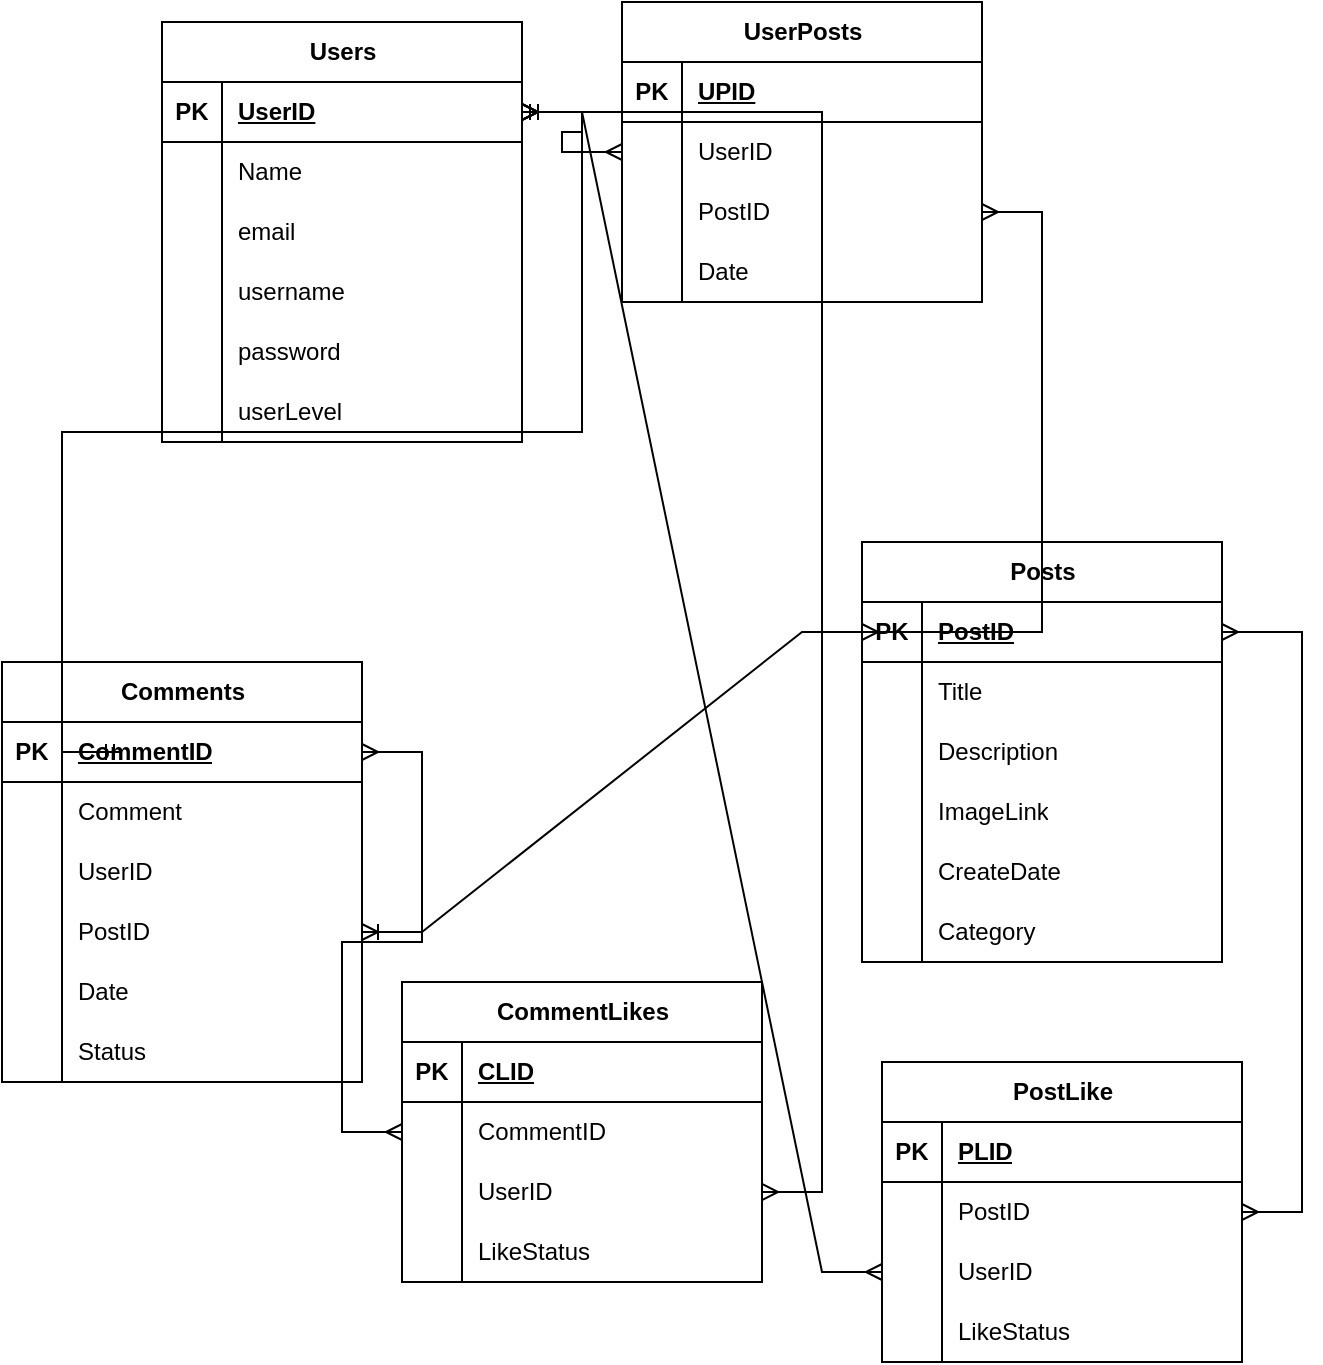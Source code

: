 <mxfile version="24.4.13" type="github">
  <diagram name="Page-1" id="aO5hrG3WIOAMA4baFhho">
    <mxGraphModel dx="701" dy="737" grid="1" gridSize="10" guides="1" tooltips="1" connect="1" arrows="1" fold="1" page="1" pageScale="1" pageWidth="850" pageHeight="1100" math="0" shadow="0">
      <root>
        <mxCell id="0" />
        <mxCell id="1" parent="0" />
        <mxCell id="h1Hy9DUXAhN5up9n3Ebv-82" value="Users" style="shape=table;startSize=30;container=1;collapsible=1;childLayout=tableLayout;fixedRows=1;rowLines=0;fontStyle=1;align=center;resizeLast=1;html=1;" vertex="1" parent="1">
          <mxGeometry x="90" y="20" width="180" height="210" as="geometry" />
        </mxCell>
        <mxCell id="h1Hy9DUXAhN5up9n3Ebv-83" value="" style="shape=tableRow;horizontal=0;startSize=0;swimlaneHead=0;swimlaneBody=0;fillColor=none;collapsible=0;dropTarget=0;points=[[0,0.5],[1,0.5]];portConstraint=eastwest;top=0;left=0;right=0;bottom=1;" vertex="1" parent="h1Hy9DUXAhN5up9n3Ebv-82">
          <mxGeometry y="30" width="180" height="30" as="geometry" />
        </mxCell>
        <mxCell id="h1Hy9DUXAhN5up9n3Ebv-84" value="PK" style="shape=partialRectangle;connectable=0;fillColor=none;top=0;left=0;bottom=0;right=0;fontStyle=1;overflow=hidden;whiteSpace=wrap;html=1;" vertex="1" parent="h1Hy9DUXAhN5up9n3Ebv-83">
          <mxGeometry width="30" height="30" as="geometry">
            <mxRectangle width="30" height="30" as="alternateBounds" />
          </mxGeometry>
        </mxCell>
        <mxCell id="h1Hy9DUXAhN5up9n3Ebv-85" value="UserID" style="shape=partialRectangle;connectable=0;fillColor=none;top=0;left=0;bottom=0;right=0;align=left;spacingLeft=6;fontStyle=5;overflow=hidden;whiteSpace=wrap;html=1;" vertex="1" parent="h1Hy9DUXAhN5up9n3Ebv-83">
          <mxGeometry x="30" width="150" height="30" as="geometry">
            <mxRectangle width="150" height="30" as="alternateBounds" />
          </mxGeometry>
        </mxCell>
        <mxCell id="h1Hy9DUXAhN5up9n3Ebv-86" value="" style="shape=tableRow;horizontal=0;startSize=0;swimlaneHead=0;swimlaneBody=0;fillColor=none;collapsible=0;dropTarget=0;points=[[0,0.5],[1,0.5]];portConstraint=eastwest;top=0;left=0;right=0;bottom=0;" vertex="1" parent="h1Hy9DUXAhN5up9n3Ebv-82">
          <mxGeometry y="60" width="180" height="30" as="geometry" />
        </mxCell>
        <mxCell id="h1Hy9DUXAhN5up9n3Ebv-87" value="" style="shape=partialRectangle;connectable=0;fillColor=none;top=0;left=0;bottom=0;right=0;editable=1;overflow=hidden;whiteSpace=wrap;html=1;" vertex="1" parent="h1Hy9DUXAhN5up9n3Ebv-86">
          <mxGeometry width="30" height="30" as="geometry">
            <mxRectangle width="30" height="30" as="alternateBounds" />
          </mxGeometry>
        </mxCell>
        <mxCell id="h1Hy9DUXAhN5up9n3Ebv-88" value="Name" style="shape=partialRectangle;connectable=0;fillColor=none;top=0;left=0;bottom=0;right=0;align=left;spacingLeft=6;overflow=hidden;whiteSpace=wrap;html=1;" vertex="1" parent="h1Hy9DUXAhN5up9n3Ebv-86">
          <mxGeometry x="30" width="150" height="30" as="geometry">
            <mxRectangle width="150" height="30" as="alternateBounds" />
          </mxGeometry>
        </mxCell>
        <mxCell id="h1Hy9DUXAhN5up9n3Ebv-89" value="" style="shape=tableRow;horizontal=0;startSize=0;swimlaneHead=0;swimlaneBody=0;fillColor=none;collapsible=0;dropTarget=0;points=[[0,0.5],[1,0.5]];portConstraint=eastwest;top=0;left=0;right=0;bottom=0;" vertex="1" parent="h1Hy9DUXAhN5up9n3Ebv-82">
          <mxGeometry y="90" width="180" height="30" as="geometry" />
        </mxCell>
        <mxCell id="h1Hy9DUXAhN5up9n3Ebv-90" value="" style="shape=partialRectangle;connectable=0;fillColor=none;top=0;left=0;bottom=0;right=0;editable=1;overflow=hidden;whiteSpace=wrap;html=1;" vertex="1" parent="h1Hy9DUXAhN5up9n3Ebv-89">
          <mxGeometry width="30" height="30" as="geometry">
            <mxRectangle width="30" height="30" as="alternateBounds" />
          </mxGeometry>
        </mxCell>
        <mxCell id="h1Hy9DUXAhN5up9n3Ebv-91" value="email" style="shape=partialRectangle;connectable=0;fillColor=none;top=0;left=0;bottom=0;right=0;align=left;spacingLeft=6;overflow=hidden;whiteSpace=wrap;html=1;" vertex="1" parent="h1Hy9DUXAhN5up9n3Ebv-89">
          <mxGeometry x="30" width="150" height="30" as="geometry">
            <mxRectangle width="150" height="30" as="alternateBounds" />
          </mxGeometry>
        </mxCell>
        <mxCell id="h1Hy9DUXAhN5up9n3Ebv-92" value="" style="shape=tableRow;horizontal=0;startSize=0;swimlaneHead=0;swimlaneBody=0;fillColor=none;collapsible=0;dropTarget=0;points=[[0,0.5],[1,0.5]];portConstraint=eastwest;top=0;left=0;right=0;bottom=0;" vertex="1" parent="h1Hy9DUXAhN5up9n3Ebv-82">
          <mxGeometry y="120" width="180" height="30" as="geometry" />
        </mxCell>
        <mxCell id="h1Hy9DUXAhN5up9n3Ebv-93" value="" style="shape=partialRectangle;connectable=0;fillColor=none;top=0;left=0;bottom=0;right=0;editable=1;overflow=hidden;whiteSpace=wrap;html=1;" vertex="1" parent="h1Hy9DUXAhN5up9n3Ebv-92">
          <mxGeometry width="30" height="30" as="geometry">
            <mxRectangle width="30" height="30" as="alternateBounds" />
          </mxGeometry>
        </mxCell>
        <mxCell id="h1Hy9DUXAhN5up9n3Ebv-94" value="username" style="shape=partialRectangle;connectable=0;fillColor=none;top=0;left=0;bottom=0;right=0;align=left;spacingLeft=6;overflow=hidden;whiteSpace=wrap;html=1;" vertex="1" parent="h1Hy9DUXAhN5up9n3Ebv-92">
          <mxGeometry x="30" width="150" height="30" as="geometry">
            <mxRectangle width="150" height="30" as="alternateBounds" />
          </mxGeometry>
        </mxCell>
        <mxCell id="h1Hy9DUXAhN5up9n3Ebv-121" value="" style="shape=tableRow;horizontal=0;startSize=0;swimlaneHead=0;swimlaneBody=0;fillColor=none;collapsible=0;dropTarget=0;points=[[0,0.5],[1,0.5]];portConstraint=eastwest;top=0;left=0;right=0;bottom=0;" vertex="1" parent="h1Hy9DUXAhN5up9n3Ebv-82">
          <mxGeometry y="150" width="180" height="30" as="geometry" />
        </mxCell>
        <mxCell id="h1Hy9DUXAhN5up9n3Ebv-122" value="" style="shape=partialRectangle;connectable=0;fillColor=none;top=0;left=0;bottom=0;right=0;editable=1;overflow=hidden;whiteSpace=wrap;html=1;" vertex="1" parent="h1Hy9DUXAhN5up9n3Ebv-121">
          <mxGeometry width="30" height="30" as="geometry">
            <mxRectangle width="30" height="30" as="alternateBounds" />
          </mxGeometry>
        </mxCell>
        <mxCell id="h1Hy9DUXAhN5up9n3Ebv-123" value="password" style="shape=partialRectangle;connectable=0;fillColor=none;top=0;left=0;bottom=0;right=0;align=left;spacingLeft=6;overflow=hidden;whiteSpace=wrap;html=1;" vertex="1" parent="h1Hy9DUXAhN5up9n3Ebv-121">
          <mxGeometry x="30" width="150" height="30" as="geometry">
            <mxRectangle width="150" height="30" as="alternateBounds" />
          </mxGeometry>
        </mxCell>
        <mxCell id="h1Hy9DUXAhN5up9n3Ebv-124" value="" style="shape=tableRow;horizontal=0;startSize=0;swimlaneHead=0;swimlaneBody=0;fillColor=none;collapsible=0;dropTarget=0;points=[[0,0.5],[1,0.5]];portConstraint=eastwest;top=0;left=0;right=0;bottom=0;" vertex="1" parent="h1Hy9DUXAhN5up9n3Ebv-82">
          <mxGeometry y="180" width="180" height="30" as="geometry" />
        </mxCell>
        <mxCell id="h1Hy9DUXAhN5up9n3Ebv-125" value="" style="shape=partialRectangle;connectable=0;fillColor=none;top=0;left=0;bottom=0;right=0;editable=1;overflow=hidden;whiteSpace=wrap;html=1;" vertex="1" parent="h1Hy9DUXAhN5up9n3Ebv-124">
          <mxGeometry width="30" height="30" as="geometry">
            <mxRectangle width="30" height="30" as="alternateBounds" />
          </mxGeometry>
        </mxCell>
        <mxCell id="h1Hy9DUXAhN5up9n3Ebv-126" value="userLevel" style="shape=partialRectangle;connectable=0;fillColor=none;top=0;left=0;bottom=0;right=0;align=left;spacingLeft=6;overflow=hidden;whiteSpace=wrap;html=1;" vertex="1" parent="h1Hy9DUXAhN5up9n3Ebv-124">
          <mxGeometry x="30" width="150" height="30" as="geometry">
            <mxRectangle width="150" height="30" as="alternateBounds" />
          </mxGeometry>
        </mxCell>
        <mxCell id="h1Hy9DUXAhN5up9n3Ebv-95" value="Posts" style="shape=table;startSize=30;container=1;collapsible=1;childLayout=tableLayout;fixedRows=1;rowLines=0;fontStyle=1;align=center;resizeLast=1;html=1;" vertex="1" parent="1">
          <mxGeometry x="440" y="280" width="180" height="210" as="geometry" />
        </mxCell>
        <mxCell id="h1Hy9DUXAhN5up9n3Ebv-96" value="" style="shape=tableRow;horizontal=0;startSize=0;swimlaneHead=0;swimlaneBody=0;fillColor=none;collapsible=0;dropTarget=0;points=[[0,0.5],[1,0.5]];portConstraint=eastwest;top=0;left=0;right=0;bottom=1;" vertex="1" parent="h1Hy9DUXAhN5up9n3Ebv-95">
          <mxGeometry y="30" width="180" height="30" as="geometry" />
        </mxCell>
        <mxCell id="h1Hy9DUXAhN5up9n3Ebv-97" value="PK" style="shape=partialRectangle;connectable=0;fillColor=none;top=0;left=0;bottom=0;right=0;fontStyle=1;overflow=hidden;whiteSpace=wrap;html=1;" vertex="1" parent="h1Hy9DUXAhN5up9n3Ebv-96">
          <mxGeometry width="30" height="30" as="geometry">
            <mxRectangle width="30" height="30" as="alternateBounds" />
          </mxGeometry>
        </mxCell>
        <mxCell id="h1Hy9DUXAhN5up9n3Ebv-98" value="PostID" style="shape=partialRectangle;connectable=0;fillColor=none;top=0;left=0;bottom=0;right=0;align=left;spacingLeft=6;fontStyle=5;overflow=hidden;whiteSpace=wrap;html=1;" vertex="1" parent="h1Hy9DUXAhN5up9n3Ebv-96">
          <mxGeometry x="30" width="150" height="30" as="geometry">
            <mxRectangle width="150" height="30" as="alternateBounds" />
          </mxGeometry>
        </mxCell>
        <mxCell id="h1Hy9DUXAhN5up9n3Ebv-99" value="" style="shape=tableRow;horizontal=0;startSize=0;swimlaneHead=0;swimlaneBody=0;fillColor=none;collapsible=0;dropTarget=0;points=[[0,0.5],[1,0.5]];portConstraint=eastwest;top=0;left=0;right=0;bottom=0;" vertex="1" parent="h1Hy9DUXAhN5up9n3Ebv-95">
          <mxGeometry y="60" width="180" height="30" as="geometry" />
        </mxCell>
        <mxCell id="h1Hy9DUXAhN5up9n3Ebv-100" value="" style="shape=partialRectangle;connectable=0;fillColor=none;top=0;left=0;bottom=0;right=0;editable=1;overflow=hidden;whiteSpace=wrap;html=1;" vertex="1" parent="h1Hy9DUXAhN5up9n3Ebv-99">
          <mxGeometry width="30" height="30" as="geometry">
            <mxRectangle width="30" height="30" as="alternateBounds" />
          </mxGeometry>
        </mxCell>
        <mxCell id="h1Hy9DUXAhN5up9n3Ebv-101" value="Title" style="shape=partialRectangle;connectable=0;fillColor=none;top=0;left=0;bottom=0;right=0;align=left;spacingLeft=6;overflow=hidden;whiteSpace=wrap;html=1;" vertex="1" parent="h1Hy9DUXAhN5up9n3Ebv-99">
          <mxGeometry x="30" width="150" height="30" as="geometry">
            <mxRectangle width="150" height="30" as="alternateBounds" />
          </mxGeometry>
        </mxCell>
        <mxCell id="h1Hy9DUXAhN5up9n3Ebv-102" value="" style="shape=tableRow;horizontal=0;startSize=0;swimlaneHead=0;swimlaneBody=0;fillColor=none;collapsible=0;dropTarget=0;points=[[0,0.5],[1,0.5]];portConstraint=eastwest;top=0;left=0;right=0;bottom=0;" vertex="1" parent="h1Hy9DUXAhN5up9n3Ebv-95">
          <mxGeometry y="90" width="180" height="30" as="geometry" />
        </mxCell>
        <mxCell id="h1Hy9DUXAhN5up9n3Ebv-103" value="" style="shape=partialRectangle;connectable=0;fillColor=none;top=0;left=0;bottom=0;right=0;editable=1;overflow=hidden;whiteSpace=wrap;html=1;" vertex="1" parent="h1Hy9DUXAhN5up9n3Ebv-102">
          <mxGeometry width="30" height="30" as="geometry">
            <mxRectangle width="30" height="30" as="alternateBounds" />
          </mxGeometry>
        </mxCell>
        <mxCell id="h1Hy9DUXAhN5up9n3Ebv-104" value="Description" style="shape=partialRectangle;connectable=0;fillColor=none;top=0;left=0;bottom=0;right=0;align=left;spacingLeft=6;overflow=hidden;whiteSpace=wrap;html=1;" vertex="1" parent="h1Hy9DUXAhN5up9n3Ebv-102">
          <mxGeometry x="30" width="150" height="30" as="geometry">
            <mxRectangle width="150" height="30" as="alternateBounds" />
          </mxGeometry>
        </mxCell>
        <mxCell id="h1Hy9DUXAhN5up9n3Ebv-105" value="" style="shape=tableRow;horizontal=0;startSize=0;swimlaneHead=0;swimlaneBody=0;fillColor=none;collapsible=0;dropTarget=0;points=[[0,0.5],[1,0.5]];portConstraint=eastwest;top=0;left=0;right=0;bottom=0;" vertex="1" parent="h1Hy9DUXAhN5up9n3Ebv-95">
          <mxGeometry y="120" width="180" height="30" as="geometry" />
        </mxCell>
        <mxCell id="h1Hy9DUXAhN5up9n3Ebv-106" value="" style="shape=partialRectangle;connectable=0;fillColor=none;top=0;left=0;bottom=0;right=0;editable=1;overflow=hidden;whiteSpace=wrap;html=1;" vertex="1" parent="h1Hy9DUXAhN5up9n3Ebv-105">
          <mxGeometry width="30" height="30" as="geometry">
            <mxRectangle width="30" height="30" as="alternateBounds" />
          </mxGeometry>
        </mxCell>
        <mxCell id="h1Hy9DUXAhN5up9n3Ebv-107" value="ImageLink" style="shape=partialRectangle;connectable=0;fillColor=none;top=0;left=0;bottom=0;right=0;align=left;spacingLeft=6;overflow=hidden;whiteSpace=wrap;html=1;" vertex="1" parent="h1Hy9DUXAhN5up9n3Ebv-105">
          <mxGeometry x="30" width="150" height="30" as="geometry">
            <mxRectangle width="150" height="30" as="alternateBounds" />
          </mxGeometry>
        </mxCell>
        <mxCell id="h1Hy9DUXAhN5up9n3Ebv-140" value="" style="shape=tableRow;horizontal=0;startSize=0;swimlaneHead=0;swimlaneBody=0;fillColor=none;collapsible=0;dropTarget=0;points=[[0,0.5],[1,0.5]];portConstraint=eastwest;top=0;left=0;right=0;bottom=0;" vertex="1" parent="h1Hy9DUXAhN5up9n3Ebv-95">
          <mxGeometry y="150" width="180" height="30" as="geometry" />
        </mxCell>
        <mxCell id="h1Hy9DUXAhN5up9n3Ebv-141" value="" style="shape=partialRectangle;connectable=0;fillColor=none;top=0;left=0;bottom=0;right=0;editable=1;overflow=hidden;whiteSpace=wrap;html=1;" vertex="1" parent="h1Hy9DUXAhN5up9n3Ebv-140">
          <mxGeometry width="30" height="30" as="geometry">
            <mxRectangle width="30" height="30" as="alternateBounds" />
          </mxGeometry>
        </mxCell>
        <mxCell id="h1Hy9DUXAhN5up9n3Ebv-142" value="CreateDate" style="shape=partialRectangle;connectable=0;fillColor=none;top=0;left=0;bottom=0;right=0;align=left;spacingLeft=6;overflow=hidden;whiteSpace=wrap;html=1;" vertex="1" parent="h1Hy9DUXAhN5up9n3Ebv-140">
          <mxGeometry x="30" width="150" height="30" as="geometry">
            <mxRectangle width="150" height="30" as="alternateBounds" />
          </mxGeometry>
        </mxCell>
        <mxCell id="h1Hy9DUXAhN5up9n3Ebv-143" value="" style="shape=tableRow;horizontal=0;startSize=0;swimlaneHead=0;swimlaneBody=0;fillColor=none;collapsible=0;dropTarget=0;points=[[0,0.5],[1,0.5]];portConstraint=eastwest;top=0;left=0;right=0;bottom=0;" vertex="1" parent="h1Hy9DUXAhN5up9n3Ebv-95">
          <mxGeometry y="180" width="180" height="30" as="geometry" />
        </mxCell>
        <mxCell id="h1Hy9DUXAhN5up9n3Ebv-144" value="" style="shape=partialRectangle;connectable=0;fillColor=none;top=0;left=0;bottom=0;right=0;editable=1;overflow=hidden;whiteSpace=wrap;html=1;" vertex="1" parent="h1Hy9DUXAhN5up9n3Ebv-143">
          <mxGeometry width="30" height="30" as="geometry">
            <mxRectangle width="30" height="30" as="alternateBounds" />
          </mxGeometry>
        </mxCell>
        <mxCell id="h1Hy9DUXAhN5up9n3Ebv-145" value="Category" style="shape=partialRectangle;connectable=0;fillColor=none;top=0;left=0;bottom=0;right=0;align=left;spacingLeft=6;overflow=hidden;whiteSpace=wrap;html=1;" vertex="1" parent="h1Hy9DUXAhN5up9n3Ebv-143">
          <mxGeometry x="30" width="150" height="30" as="geometry">
            <mxRectangle width="150" height="30" as="alternateBounds" />
          </mxGeometry>
        </mxCell>
        <mxCell id="h1Hy9DUXAhN5up9n3Ebv-108" value="UserPosts" style="shape=table;startSize=30;container=1;collapsible=1;childLayout=tableLayout;fixedRows=1;rowLines=0;fontStyle=1;align=center;resizeLast=1;html=1;" vertex="1" parent="1">
          <mxGeometry x="320" y="10" width="180" height="150" as="geometry" />
        </mxCell>
        <mxCell id="h1Hy9DUXAhN5up9n3Ebv-109" value="" style="shape=tableRow;horizontal=0;startSize=0;swimlaneHead=0;swimlaneBody=0;fillColor=none;collapsible=0;dropTarget=0;points=[[0,0.5],[1,0.5]];portConstraint=eastwest;top=0;left=0;right=0;bottom=1;" vertex="1" parent="h1Hy9DUXAhN5up9n3Ebv-108">
          <mxGeometry y="30" width="180" height="30" as="geometry" />
        </mxCell>
        <mxCell id="h1Hy9DUXAhN5up9n3Ebv-110" value="PK" style="shape=partialRectangle;connectable=0;fillColor=none;top=0;left=0;bottom=0;right=0;fontStyle=1;overflow=hidden;whiteSpace=wrap;html=1;" vertex="1" parent="h1Hy9DUXAhN5up9n3Ebv-109">
          <mxGeometry width="30" height="30" as="geometry">
            <mxRectangle width="30" height="30" as="alternateBounds" />
          </mxGeometry>
        </mxCell>
        <mxCell id="h1Hy9DUXAhN5up9n3Ebv-111" value="UPID" style="shape=partialRectangle;connectable=0;fillColor=none;top=0;left=0;bottom=0;right=0;align=left;spacingLeft=6;fontStyle=5;overflow=hidden;whiteSpace=wrap;html=1;" vertex="1" parent="h1Hy9DUXAhN5up9n3Ebv-109">
          <mxGeometry x="30" width="150" height="30" as="geometry">
            <mxRectangle width="150" height="30" as="alternateBounds" />
          </mxGeometry>
        </mxCell>
        <mxCell id="h1Hy9DUXAhN5up9n3Ebv-112" value="" style="shape=tableRow;horizontal=0;startSize=0;swimlaneHead=0;swimlaneBody=0;fillColor=none;collapsible=0;dropTarget=0;points=[[0,0.5],[1,0.5]];portConstraint=eastwest;top=0;left=0;right=0;bottom=0;" vertex="1" parent="h1Hy9DUXAhN5up9n3Ebv-108">
          <mxGeometry y="60" width="180" height="30" as="geometry" />
        </mxCell>
        <mxCell id="h1Hy9DUXAhN5up9n3Ebv-113" value="" style="shape=partialRectangle;connectable=0;fillColor=none;top=0;left=0;bottom=0;right=0;editable=1;overflow=hidden;whiteSpace=wrap;html=1;" vertex="1" parent="h1Hy9DUXAhN5up9n3Ebv-112">
          <mxGeometry width="30" height="30" as="geometry">
            <mxRectangle width="30" height="30" as="alternateBounds" />
          </mxGeometry>
        </mxCell>
        <mxCell id="h1Hy9DUXAhN5up9n3Ebv-114" value="UserID" style="shape=partialRectangle;connectable=0;fillColor=none;top=0;left=0;bottom=0;right=0;align=left;spacingLeft=6;overflow=hidden;whiteSpace=wrap;html=1;" vertex="1" parent="h1Hy9DUXAhN5up9n3Ebv-112">
          <mxGeometry x="30" width="150" height="30" as="geometry">
            <mxRectangle width="150" height="30" as="alternateBounds" />
          </mxGeometry>
        </mxCell>
        <mxCell id="h1Hy9DUXAhN5up9n3Ebv-115" value="" style="shape=tableRow;horizontal=0;startSize=0;swimlaneHead=0;swimlaneBody=0;fillColor=none;collapsible=0;dropTarget=0;points=[[0,0.5],[1,0.5]];portConstraint=eastwest;top=0;left=0;right=0;bottom=0;" vertex="1" parent="h1Hy9DUXAhN5up9n3Ebv-108">
          <mxGeometry y="90" width="180" height="30" as="geometry" />
        </mxCell>
        <mxCell id="h1Hy9DUXAhN5up9n3Ebv-116" value="" style="shape=partialRectangle;connectable=0;fillColor=none;top=0;left=0;bottom=0;right=0;editable=1;overflow=hidden;whiteSpace=wrap;html=1;" vertex="1" parent="h1Hy9DUXAhN5up9n3Ebv-115">
          <mxGeometry width="30" height="30" as="geometry">
            <mxRectangle width="30" height="30" as="alternateBounds" />
          </mxGeometry>
        </mxCell>
        <mxCell id="h1Hy9DUXAhN5up9n3Ebv-117" value="PostID" style="shape=partialRectangle;connectable=0;fillColor=none;top=0;left=0;bottom=0;right=0;align=left;spacingLeft=6;overflow=hidden;whiteSpace=wrap;html=1;" vertex="1" parent="h1Hy9DUXAhN5up9n3Ebv-115">
          <mxGeometry x="30" width="150" height="30" as="geometry">
            <mxRectangle width="150" height="30" as="alternateBounds" />
          </mxGeometry>
        </mxCell>
        <mxCell id="h1Hy9DUXAhN5up9n3Ebv-118" value="" style="shape=tableRow;horizontal=0;startSize=0;swimlaneHead=0;swimlaneBody=0;fillColor=none;collapsible=0;dropTarget=0;points=[[0,0.5],[1,0.5]];portConstraint=eastwest;top=0;left=0;right=0;bottom=0;" vertex="1" parent="h1Hy9DUXAhN5up9n3Ebv-108">
          <mxGeometry y="120" width="180" height="30" as="geometry" />
        </mxCell>
        <mxCell id="h1Hy9DUXAhN5up9n3Ebv-119" value="" style="shape=partialRectangle;connectable=0;fillColor=none;top=0;left=0;bottom=0;right=0;editable=1;overflow=hidden;whiteSpace=wrap;html=1;" vertex="1" parent="h1Hy9DUXAhN5up9n3Ebv-118">
          <mxGeometry width="30" height="30" as="geometry">
            <mxRectangle width="30" height="30" as="alternateBounds" />
          </mxGeometry>
        </mxCell>
        <mxCell id="h1Hy9DUXAhN5up9n3Ebv-120" value="Date" style="shape=partialRectangle;connectable=0;fillColor=none;top=0;left=0;bottom=0;right=0;align=left;spacingLeft=6;overflow=hidden;whiteSpace=wrap;html=1;" vertex="1" parent="h1Hy9DUXAhN5up9n3Ebv-118">
          <mxGeometry x="30" width="150" height="30" as="geometry">
            <mxRectangle width="150" height="30" as="alternateBounds" />
          </mxGeometry>
        </mxCell>
        <mxCell id="h1Hy9DUXAhN5up9n3Ebv-146" value="Comments" style="shape=table;startSize=30;container=1;collapsible=1;childLayout=tableLayout;fixedRows=1;rowLines=0;fontStyle=1;align=center;resizeLast=1;html=1;" vertex="1" parent="1">
          <mxGeometry x="10" y="340" width="180" height="210" as="geometry" />
        </mxCell>
        <mxCell id="h1Hy9DUXAhN5up9n3Ebv-147" value="" style="shape=tableRow;horizontal=0;startSize=0;swimlaneHead=0;swimlaneBody=0;fillColor=none;collapsible=0;dropTarget=0;points=[[0,0.5],[1,0.5]];portConstraint=eastwest;top=0;left=0;right=0;bottom=1;" vertex="1" parent="h1Hy9DUXAhN5up9n3Ebv-146">
          <mxGeometry y="30" width="180" height="30" as="geometry" />
        </mxCell>
        <mxCell id="h1Hy9DUXAhN5up9n3Ebv-148" value="PK" style="shape=partialRectangle;connectable=0;fillColor=none;top=0;left=0;bottom=0;right=0;fontStyle=1;overflow=hidden;whiteSpace=wrap;html=1;" vertex="1" parent="h1Hy9DUXAhN5up9n3Ebv-147">
          <mxGeometry width="30" height="30" as="geometry">
            <mxRectangle width="30" height="30" as="alternateBounds" />
          </mxGeometry>
        </mxCell>
        <mxCell id="h1Hy9DUXAhN5up9n3Ebv-149" value="CommentID" style="shape=partialRectangle;connectable=0;fillColor=none;top=0;left=0;bottom=0;right=0;align=left;spacingLeft=6;fontStyle=5;overflow=hidden;whiteSpace=wrap;html=1;" vertex="1" parent="h1Hy9DUXAhN5up9n3Ebv-147">
          <mxGeometry x="30" width="150" height="30" as="geometry">
            <mxRectangle width="150" height="30" as="alternateBounds" />
          </mxGeometry>
        </mxCell>
        <mxCell id="h1Hy9DUXAhN5up9n3Ebv-150" value="" style="shape=tableRow;horizontal=0;startSize=0;swimlaneHead=0;swimlaneBody=0;fillColor=none;collapsible=0;dropTarget=0;points=[[0,0.5],[1,0.5]];portConstraint=eastwest;top=0;left=0;right=0;bottom=0;" vertex="1" parent="h1Hy9DUXAhN5up9n3Ebv-146">
          <mxGeometry y="60" width="180" height="30" as="geometry" />
        </mxCell>
        <mxCell id="h1Hy9DUXAhN5up9n3Ebv-151" value="" style="shape=partialRectangle;connectable=0;fillColor=none;top=0;left=0;bottom=0;right=0;editable=1;overflow=hidden;whiteSpace=wrap;html=1;" vertex="1" parent="h1Hy9DUXAhN5up9n3Ebv-150">
          <mxGeometry width="30" height="30" as="geometry">
            <mxRectangle width="30" height="30" as="alternateBounds" />
          </mxGeometry>
        </mxCell>
        <mxCell id="h1Hy9DUXAhN5up9n3Ebv-152" value="Comment" style="shape=partialRectangle;connectable=0;fillColor=none;top=0;left=0;bottom=0;right=0;align=left;spacingLeft=6;overflow=hidden;whiteSpace=wrap;html=1;" vertex="1" parent="h1Hy9DUXAhN5up9n3Ebv-150">
          <mxGeometry x="30" width="150" height="30" as="geometry">
            <mxRectangle width="150" height="30" as="alternateBounds" />
          </mxGeometry>
        </mxCell>
        <mxCell id="h1Hy9DUXAhN5up9n3Ebv-153" value="" style="shape=tableRow;horizontal=0;startSize=0;swimlaneHead=0;swimlaneBody=0;fillColor=none;collapsible=0;dropTarget=0;points=[[0,0.5],[1,0.5]];portConstraint=eastwest;top=0;left=0;right=0;bottom=0;" vertex="1" parent="h1Hy9DUXAhN5up9n3Ebv-146">
          <mxGeometry y="90" width="180" height="30" as="geometry" />
        </mxCell>
        <mxCell id="h1Hy9DUXAhN5up9n3Ebv-154" value="" style="shape=partialRectangle;connectable=0;fillColor=none;top=0;left=0;bottom=0;right=0;editable=1;overflow=hidden;whiteSpace=wrap;html=1;" vertex="1" parent="h1Hy9DUXAhN5up9n3Ebv-153">
          <mxGeometry width="30" height="30" as="geometry">
            <mxRectangle width="30" height="30" as="alternateBounds" />
          </mxGeometry>
        </mxCell>
        <mxCell id="h1Hy9DUXAhN5up9n3Ebv-155" value="UserID" style="shape=partialRectangle;connectable=0;fillColor=none;top=0;left=0;bottom=0;right=0;align=left;spacingLeft=6;overflow=hidden;whiteSpace=wrap;html=1;" vertex="1" parent="h1Hy9DUXAhN5up9n3Ebv-153">
          <mxGeometry x="30" width="150" height="30" as="geometry">
            <mxRectangle width="150" height="30" as="alternateBounds" />
          </mxGeometry>
        </mxCell>
        <mxCell id="h1Hy9DUXAhN5up9n3Ebv-156" value="" style="shape=tableRow;horizontal=0;startSize=0;swimlaneHead=0;swimlaneBody=0;fillColor=none;collapsible=0;dropTarget=0;points=[[0,0.5],[1,0.5]];portConstraint=eastwest;top=0;left=0;right=0;bottom=0;" vertex="1" parent="h1Hy9DUXAhN5up9n3Ebv-146">
          <mxGeometry y="120" width="180" height="30" as="geometry" />
        </mxCell>
        <mxCell id="h1Hy9DUXAhN5up9n3Ebv-157" value="" style="shape=partialRectangle;connectable=0;fillColor=none;top=0;left=0;bottom=0;right=0;editable=1;overflow=hidden;whiteSpace=wrap;html=1;" vertex="1" parent="h1Hy9DUXAhN5up9n3Ebv-156">
          <mxGeometry width="30" height="30" as="geometry">
            <mxRectangle width="30" height="30" as="alternateBounds" />
          </mxGeometry>
        </mxCell>
        <mxCell id="h1Hy9DUXAhN5up9n3Ebv-158" value="PostID" style="shape=partialRectangle;connectable=0;fillColor=none;top=0;left=0;bottom=0;right=0;align=left;spacingLeft=6;overflow=hidden;whiteSpace=wrap;html=1;" vertex="1" parent="h1Hy9DUXAhN5up9n3Ebv-156">
          <mxGeometry x="30" width="150" height="30" as="geometry">
            <mxRectangle width="150" height="30" as="alternateBounds" />
          </mxGeometry>
        </mxCell>
        <mxCell id="h1Hy9DUXAhN5up9n3Ebv-159" value="" style="shape=tableRow;horizontal=0;startSize=0;swimlaneHead=0;swimlaneBody=0;fillColor=none;collapsible=0;dropTarget=0;points=[[0,0.5],[1,0.5]];portConstraint=eastwest;top=0;left=0;right=0;bottom=0;" vertex="1" parent="h1Hy9DUXAhN5up9n3Ebv-146">
          <mxGeometry y="150" width="180" height="30" as="geometry" />
        </mxCell>
        <mxCell id="h1Hy9DUXAhN5up9n3Ebv-160" value="" style="shape=partialRectangle;connectable=0;fillColor=none;top=0;left=0;bottom=0;right=0;editable=1;overflow=hidden;whiteSpace=wrap;html=1;" vertex="1" parent="h1Hy9DUXAhN5up9n3Ebv-159">
          <mxGeometry width="30" height="30" as="geometry">
            <mxRectangle width="30" height="30" as="alternateBounds" />
          </mxGeometry>
        </mxCell>
        <mxCell id="h1Hy9DUXAhN5up9n3Ebv-161" value="Date" style="shape=partialRectangle;connectable=0;fillColor=none;top=0;left=0;bottom=0;right=0;align=left;spacingLeft=6;overflow=hidden;whiteSpace=wrap;html=1;" vertex="1" parent="h1Hy9DUXAhN5up9n3Ebv-159">
          <mxGeometry x="30" width="150" height="30" as="geometry">
            <mxRectangle width="150" height="30" as="alternateBounds" />
          </mxGeometry>
        </mxCell>
        <mxCell id="h1Hy9DUXAhN5up9n3Ebv-181" value="" style="shape=tableRow;horizontal=0;startSize=0;swimlaneHead=0;swimlaneBody=0;fillColor=none;collapsible=0;dropTarget=0;points=[[0,0.5],[1,0.5]];portConstraint=eastwest;top=0;left=0;right=0;bottom=0;" vertex="1" parent="h1Hy9DUXAhN5up9n3Ebv-146">
          <mxGeometry y="180" width="180" height="30" as="geometry" />
        </mxCell>
        <mxCell id="h1Hy9DUXAhN5up9n3Ebv-182" value="" style="shape=partialRectangle;connectable=0;fillColor=none;top=0;left=0;bottom=0;right=0;editable=1;overflow=hidden;whiteSpace=wrap;html=1;" vertex="1" parent="h1Hy9DUXAhN5up9n3Ebv-181">
          <mxGeometry width="30" height="30" as="geometry">
            <mxRectangle width="30" height="30" as="alternateBounds" />
          </mxGeometry>
        </mxCell>
        <mxCell id="h1Hy9DUXAhN5up9n3Ebv-183" value="Status" style="shape=partialRectangle;connectable=0;fillColor=none;top=0;left=0;bottom=0;right=0;align=left;spacingLeft=6;overflow=hidden;whiteSpace=wrap;html=1;" vertex="1" parent="h1Hy9DUXAhN5up9n3Ebv-181">
          <mxGeometry x="30" width="150" height="30" as="geometry">
            <mxRectangle width="150" height="30" as="alternateBounds" />
          </mxGeometry>
        </mxCell>
        <mxCell id="h1Hy9DUXAhN5up9n3Ebv-165" value="CommentLikes" style="shape=table;startSize=30;container=1;collapsible=1;childLayout=tableLayout;fixedRows=1;rowLines=0;fontStyle=1;align=center;resizeLast=1;html=1;" vertex="1" parent="1">
          <mxGeometry x="210" y="500" width="180" height="150" as="geometry" />
        </mxCell>
        <mxCell id="h1Hy9DUXAhN5up9n3Ebv-166" value="" style="shape=tableRow;horizontal=0;startSize=0;swimlaneHead=0;swimlaneBody=0;fillColor=none;collapsible=0;dropTarget=0;points=[[0,0.5],[1,0.5]];portConstraint=eastwest;top=0;left=0;right=0;bottom=1;" vertex="1" parent="h1Hy9DUXAhN5up9n3Ebv-165">
          <mxGeometry y="30" width="180" height="30" as="geometry" />
        </mxCell>
        <mxCell id="h1Hy9DUXAhN5up9n3Ebv-167" value="PK" style="shape=partialRectangle;connectable=0;fillColor=none;top=0;left=0;bottom=0;right=0;fontStyle=1;overflow=hidden;whiteSpace=wrap;html=1;" vertex="1" parent="h1Hy9DUXAhN5up9n3Ebv-166">
          <mxGeometry width="30" height="30" as="geometry">
            <mxRectangle width="30" height="30" as="alternateBounds" />
          </mxGeometry>
        </mxCell>
        <mxCell id="h1Hy9DUXAhN5up9n3Ebv-168" value="CLID" style="shape=partialRectangle;connectable=0;fillColor=none;top=0;left=0;bottom=0;right=0;align=left;spacingLeft=6;fontStyle=5;overflow=hidden;whiteSpace=wrap;html=1;" vertex="1" parent="h1Hy9DUXAhN5up9n3Ebv-166">
          <mxGeometry x="30" width="150" height="30" as="geometry">
            <mxRectangle width="150" height="30" as="alternateBounds" />
          </mxGeometry>
        </mxCell>
        <mxCell id="h1Hy9DUXAhN5up9n3Ebv-169" value="" style="shape=tableRow;horizontal=0;startSize=0;swimlaneHead=0;swimlaneBody=0;fillColor=none;collapsible=0;dropTarget=0;points=[[0,0.5],[1,0.5]];portConstraint=eastwest;top=0;left=0;right=0;bottom=0;" vertex="1" parent="h1Hy9DUXAhN5up9n3Ebv-165">
          <mxGeometry y="60" width="180" height="30" as="geometry" />
        </mxCell>
        <mxCell id="h1Hy9DUXAhN5up9n3Ebv-170" value="" style="shape=partialRectangle;connectable=0;fillColor=none;top=0;left=0;bottom=0;right=0;editable=1;overflow=hidden;whiteSpace=wrap;html=1;" vertex="1" parent="h1Hy9DUXAhN5up9n3Ebv-169">
          <mxGeometry width="30" height="30" as="geometry">
            <mxRectangle width="30" height="30" as="alternateBounds" />
          </mxGeometry>
        </mxCell>
        <mxCell id="h1Hy9DUXAhN5up9n3Ebv-171" value="CommentID" style="shape=partialRectangle;connectable=0;fillColor=none;top=0;left=0;bottom=0;right=0;align=left;spacingLeft=6;overflow=hidden;whiteSpace=wrap;html=1;" vertex="1" parent="h1Hy9DUXAhN5up9n3Ebv-169">
          <mxGeometry x="30" width="150" height="30" as="geometry">
            <mxRectangle width="150" height="30" as="alternateBounds" />
          </mxGeometry>
        </mxCell>
        <mxCell id="h1Hy9DUXAhN5up9n3Ebv-172" value="" style="shape=tableRow;horizontal=0;startSize=0;swimlaneHead=0;swimlaneBody=0;fillColor=none;collapsible=0;dropTarget=0;points=[[0,0.5],[1,0.5]];portConstraint=eastwest;top=0;left=0;right=0;bottom=0;" vertex="1" parent="h1Hy9DUXAhN5up9n3Ebv-165">
          <mxGeometry y="90" width="180" height="30" as="geometry" />
        </mxCell>
        <mxCell id="h1Hy9DUXAhN5up9n3Ebv-173" value="" style="shape=partialRectangle;connectable=0;fillColor=none;top=0;left=0;bottom=0;right=0;editable=1;overflow=hidden;whiteSpace=wrap;html=1;" vertex="1" parent="h1Hy9DUXAhN5up9n3Ebv-172">
          <mxGeometry width="30" height="30" as="geometry">
            <mxRectangle width="30" height="30" as="alternateBounds" />
          </mxGeometry>
        </mxCell>
        <mxCell id="h1Hy9DUXAhN5up9n3Ebv-174" value="UserID" style="shape=partialRectangle;connectable=0;fillColor=none;top=0;left=0;bottom=0;right=0;align=left;spacingLeft=6;overflow=hidden;whiteSpace=wrap;html=1;" vertex="1" parent="h1Hy9DUXAhN5up9n3Ebv-172">
          <mxGeometry x="30" width="150" height="30" as="geometry">
            <mxRectangle width="150" height="30" as="alternateBounds" />
          </mxGeometry>
        </mxCell>
        <mxCell id="h1Hy9DUXAhN5up9n3Ebv-175" value="" style="shape=tableRow;horizontal=0;startSize=0;swimlaneHead=0;swimlaneBody=0;fillColor=none;collapsible=0;dropTarget=0;points=[[0,0.5],[1,0.5]];portConstraint=eastwest;top=0;left=0;right=0;bottom=0;" vertex="1" parent="h1Hy9DUXAhN5up9n3Ebv-165">
          <mxGeometry y="120" width="180" height="30" as="geometry" />
        </mxCell>
        <mxCell id="h1Hy9DUXAhN5up9n3Ebv-176" value="" style="shape=partialRectangle;connectable=0;fillColor=none;top=0;left=0;bottom=0;right=0;editable=1;overflow=hidden;whiteSpace=wrap;html=1;" vertex="1" parent="h1Hy9DUXAhN5up9n3Ebv-175">
          <mxGeometry width="30" height="30" as="geometry">
            <mxRectangle width="30" height="30" as="alternateBounds" />
          </mxGeometry>
        </mxCell>
        <mxCell id="h1Hy9DUXAhN5up9n3Ebv-177" value="LikeStatus" style="shape=partialRectangle;connectable=0;fillColor=none;top=0;left=0;bottom=0;right=0;align=left;spacingLeft=6;overflow=hidden;whiteSpace=wrap;html=1;" vertex="1" parent="h1Hy9DUXAhN5up9n3Ebv-175">
          <mxGeometry x="30" width="150" height="30" as="geometry">
            <mxRectangle width="150" height="30" as="alternateBounds" />
          </mxGeometry>
        </mxCell>
        <mxCell id="h1Hy9DUXAhN5up9n3Ebv-178" value="" style="edgeStyle=entityRelationEdgeStyle;fontSize=12;html=1;endArrow=ERmany;startArrow=ERmany;rounded=0;entryX=0;entryY=0.5;entryDx=0;entryDy=0;" edge="1" parent="1" source="h1Hy9DUXAhN5up9n3Ebv-83" target="h1Hy9DUXAhN5up9n3Ebv-112">
          <mxGeometry width="100" height="100" relative="1" as="geometry">
            <mxPoint x="230" y="310" as="sourcePoint" />
            <mxPoint x="330" y="210" as="targetPoint" />
          </mxGeometry>
        </mxCell>
        <mxCell id="h1Hy9DUXAhN5up9n3Ebv-179" value="" style="edgeStyle=entityRelationEdgeStyle;fontSize=12;html=1;endArrow=ERmany;startArrow=ERmany;rounded=0;entryX=0;entryY=0.5;entryDx=0;entryDy=0;" edge="1" parent="1" source="h1Hy9DUXAhN5up9n3Ebv-115" target="h1Hy9DUXAhN5up9n3Ebv-96">
          <mxGeometry width="100" height="100" relative="1" as="geometry">
            <mxPoint x="470" y="290" as="sourcePoint" />
            <mxPoint x="570" y="190" as="targetPoint" />
          </mxGeometry>
        </mxCell>
        <mxCell id="h1Hy9DUXAhN5up9n3Ebv-184" value="" style="edgeStyle=entityRelationEdgeStyle;fontSize=12;html=1;endArrow=ERoneToMany;rounded=0;" edge="1" parent="1" source="h1Hy9DUXAhN5up9n3Ebv-96" target="h1Hy9DUXAhN5up9n3Ebv-156">
          <mxGeometry width="100" height="100" relative="1" as="geometry">
            <mxPoint x="330" y="540" as="sourcePoint" />
            <mxPoint x="430" y="440" as="targetPoint" />
            <Array as="points">
              <mxPoint x="410" y="420" />
              <mxPoint x="400" y="420" />
            </Array>
          </mxGeometry>
        </mxCell>
        <mxCell id="h1Hy9DUXAhN5up9n3Ebv-186" value="" style="edgeStyle=entityRelationEdgeStyle;fontSize=12;html=1;endArrow=ERmandOne;startArrow=ERmandOne;rounded=0;entryX=0;entryY=0.5;entryDx=0;entryDy=0;" edge="1" parent="1" source="h1Hy9DUXAhN5up9n3Ebv-83">
          <mxGeometry width="100" height="100" relative="1" as="geometry">
            <mxPoint x="40" y="80" as="sourcePoint" />
            <mxPoint x="70" y="385" as="targetPoint" />
            <Array as="points">
              <mxPoint x="80" y="300" />
            </Array>
          </mxGeometry>
        </mxCell>
        <mxCell id="h1Hy9DUXAhN5up9n3Ebv-189" value="" style="edgeStyle=entityRelationEdgeStyle;fontSize=12;html=1;endArrow=ERmany;startArrow=ERmany;rounded=0;" edge="1" parent="1" source="h1Hy9DUXAhN5up9n3Ebv-147" target="h1Hy9DUXAhN5up9n3Ebv-169">
          <mxGeometry width="100" height="100" relative="1" as="geometry">
            <mxPoint x="170" y="680" as="sourcePoint" />
            <mxPoint x="270" y="580" as="targetPoint" />
          </mxGeometry>
        </mxCell>
        <mxCell id="h1Hy9DUXAhN5up9n3Ebv-190" value="" style="edgeStyle=entityRelationEdgeStyle;fontSize=12;html=1;endArrow=ERmany;startArrow=ERmany;rounded=0;exitX=1;exitY=0.5;exitDx=0;exitDy=0;" edge="1" parent="1" source="h1Hy9DUXAhN5up9n3Ebv-83" target="h1Hy9DUXAhN5up9n3Ebv-172">
          <mxGeometry width="100" height="100" relative="1" as="geometry">
            <mxPoint x="210" y="690" as="sourcePoint" />
            <mxPoint x="310" y="590" as="targetPoint" />
          </mxGeometry>
        </mxCell>
        <mxCell id="h1Hy9DUXAhN5up9n3Ebv-191" value="PostLike" style="shape=table;startSize=30;container=1;collapsible=1;childLayout=tableLayout;fixedRows=1;rowLines=0;fontStyle=1;align=center;resizeLast=1;html=1;" vertex="1" parent="1">
          <mxGeometry x="450" y="540" width="180" height="150" as="geometry" />
        </mxCell>
        <mxCell id="h1Hy9DUXAhN5up9n3Ebv-192" value="" style="shape=tableRow;horizontal=0;startSize=0;swimlaneHead=0;swimlaneBody=0;fillColor=none;collapsible=0;dropTarget=0;points=[[0,0.5],[1,0.5]];portConstraint=eastwest;top=0;left=0;right=0;bottom=1;" vertex="1" parent="h1Hy9DUXAhN5up9n3Ebv-191">
          <mxGeometry y="30" width="180" height="30" as="geometry" />
        </mxCell>
        <mxCell id="h1Hy9DUXAhN5up9n3Ebv-193" value="PK" style="shape=partialRectangle;connectable=0;fillColor=none;top=0;left=0;bottom=0;right=0;fontStyle=1;overflow=hidden;whiteSpace=wrap;html=1;" vertex="1" parent="h1Hy9DUXAhN5up9n3Ebv-192">
          <mxGeometry width="30" height="30" as="geometry">
            <mxRectangle width="30" height="30" as="alternateBounds" />
          </mxGeometry>
        </mxCell>
        <mxCell id="h1Hy9DUXAhN5up9n3Ebv-194" value="PLID" style="shape=partialRectangle;connectable=0;fillColor=none;top=0;left=0;bottom=0;right=0;align=left;spacingLeft=6;fontStyle=5;overflow=hidden;whiteSpace=wrap;html=1;" vertex="1" parent="h1Hy9DUXAhN5up9n3Ebv-192">
          <mxGeometry x="30" width="150" height="30" as="geometry">
            <mxRectangle width="150" height="30" as="alternateBounds" />
          </mxGeometry>
        </mxCell>
        <mxCell id="h1Hy9DUXAhN5up9n3Ebv-195" value="" style="shape=tableRow;horizontal=0;startSize=0;swimlaneHead=0;swimlaneBody=0;fillColor=none;collapsible=0;dropTarget=0;points=[[0,0.5],[1,0.5]];portConstraint=eastwest;top=0;left=0;right=0;bottom=0;" vertex="1" parent="h1Hy9DUXAhN5up9n3Ebv-191">
          <mxGeometry y="60" width="180" height="30" as="geometry" />
        </mxCell>
        <mxCell id="h1Hy9DUXAhN5up9n3Ebv-196" value="" style="shape=partialRectangle;connectable=0;fillColor=none;top=0;left=0;bottom=0;right=0;editable=1;overflow=hidden;whiteSpace=wrap;html=1;" vertex="1" parent="h1Hy9DUXAhN5up9n3Ebv-195">
          <mxGeometry width="30" height="30" as="geometry">
            <mxRectangle width="30" height="30" as="alternateBounds" />
          </mxGeometry>
        </mxCell>
        <mxCell id="h1Hy9DUXAhN5up9n3Ebv-197" value="PostID" style="shape=partialRectangle;connectable=0;fillColor=none;top=0;left=0;bottom=0;right=0;align=left;spacingLeft=6;overflow=hidden;whiteSpace=wrap;html=1;" vertex="1" parent="h1Hy9DUXAhN5up9n3Ebv-195">
          <mxGeometry x="30" width="150" height="30" as="geometry">
            <mxRectangle width="150" height="30" as="alternateBounds" />
          </mxGeometry>
        </mxCell>
        <mxCell id="h1Hy9DUXAhN5up9n3Ebv-198" value="" style="shape=tableRow;horizontal=0;startSize=0;swimlaneHead=0;swimlaneBody=0;fillColor=none;collapsible=0;dropTarget=0;points=[[0,0.5],[1,0.5]];portConstraint=eastwest;top=0;left=0;right=0;bottom=0;" vertex="1" parent="h1Hy9DUXAhN5up9n3Ebv-191">
          <mxGeometry y="90" width="180" height="30" as="geometry" />
        </mxCell>
        <mxCell id="h1Hy9DUXAhN5up9n3Ebv-199" value="" style="shape=partialRectangle;connectable=0;fillColor=none;top=0;left=0;bottom=0;right=0;editable=1;overflow=hidden;whiteSpace=wrap;html=1;" vertex="1" parent="h1Hy9DUXAhN5up9n3Ebv-198">
          <mxGeometry width="30" height="30" as="geometry">
            <mxRectangle width="30" height="30" as="alternateBounds" />
          </mxGeometry>
        </mxCell>
        <mxCell id="h1Hy9DUXAhN5up9n3Ebv-200" value="UserID" style="shape=partialRectangle;connectable=0;fillColor=none;top=0;left=0;bottom=0;right=0;align=left;spacingLeft=6;overflow=hidden;whiteSpace=wrap;html=1;" vertex="1" parent="h1Hy9DUXAhN5up9n3Ebv-198">
          <mxGeometry x="30" width="150" height="30" as="geometry">
            <mxRectangle width="150" height="30" as="alternateBounds" />
          </mxGeometry>
        </mxCell>
        <mxCell id="h1Hy9DUXAhN5up9n3Ebv-201" value="" style="shape=tableRow;horizontal=0;startSize=0;swimlaneHead=0;swimlaneBody=0;fillColor=none;collapsible=0;dropTarget=0;points=[[0,0.5],[1,0.5]];portConstraint=eastwest;top=0;left=0;right=0;bottom=0;" vertex="1" parent="h1Hy9DUXAhN5up9n3Ebv-191">
          <mxGeometry y="120" width="180" height="30" as="geometry" />
        </mxCell>
        <mxCell id="h1Hy9DUXAhN5up9n3Ebv-202" value="" style="shape=partialRectangle;connectable=0;fillColor=none;top=0;left=0;bottom=0;right=0;editable=1;overflow=hidden;whiteSpace=wrap;html=1;" vertex="1" parent="h1Hy9DUXAhN5up9n3Ebv-201">
          <mxGeometry width="30" height="30" as="geometry">
            <mxRectangle width="30" height="30" as="alternateBounds" />
          </mxGeometry>
        </mxCell>
        <mxCell id="h1Hy9DUXAhN5up9n3Ebv-203" value="LikeStatus" style="shape=partialRectangle;connectable=0;fillColor=none;top=0;left=0;bottom=0;right=0;align=left;spacingLeft=6;overflow=hidden;whiteSpace=wrap;html=1;" vertex="1" parent="h1Hy9DUXAhN5up9n3Ebv-201">
          <mxGeometry x="30" width="150" height="30" as="geometry">
            <mxRectangle width="150" height="30" as="alternateBounds" />
          </mxGeometry>
        </mxCell>
        <mxCell id="h1Hy9DUXAhN5up9n3Ebv-204" value="" style="edgeStyle=entityRelationEdgeStyle;fontSize=12;html=1;endArrow=ERmany;startArrow=ERmany;rounded=0;" edge="1" parent="1" source="h1Hy9DUXAhN5up9n3Ebv-96" target="h1Hy9DUXAhN5up9n3Ebv-195">
          <mxGeometry width="100" height="100" relative="1" as="geometry">
            <mxPoint x="430" y="760" as="sourcePoint" />
            <mxPoint x="530" y="660" as="targetPoint" />
          </mxGeometry>
        </mxCell>
        <mxCell id="h1Hy9DUXAhN5up9n3Ebv-205" value="" style="edgeStyle=entityRelationEdgeStyle;fontSize=12;html=1;endArrow=ERmany;startArrow=ERmany;rounded=0;" edge="1" parent="1" source="h1Hy9DUXAhN5up9n3Ebv-83" target="h1Hy9DUXAhN5up9n3Ebv-198">
          <mxGeometry width="100" height="100" relative="1" as="geometry">
            <mxPoint x="330" y="790" as="sourcePoint" />
            <mxPoint x="430" y="690" as="targetPoint" />
          </mxGeometry>
        </mxCell>
      </root>
    </mxGraphModel>
  </diagram>
</mxfile>
